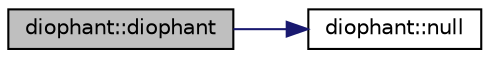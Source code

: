 digraph "diophant::diophant"
{
  edge [fontname="Helvetica",fontsize="10",labelfontname="Helvetica",labelfontsize="10"];
  node [fontname="Helvetica",fontsize="10",shape=record];
  rankdir="LR";
  Node0 [label="diophant::diophant",height=0.2,width=0.4,color="black", fillcolor="grey75", style="filled", fontcolor="black"];
  Node0 -> Node1 [color="midnightblue",fontsize="10",style="solid",fontname="Helvetica"];
  Node1 [label="diophant::null",height=0.2,width=0.4,color="black", fillcolor="white", style="filled",URL="$d7/d9c/classdiophant.html#a9437e7af60e3eb88106619e585a0caed"];
}
